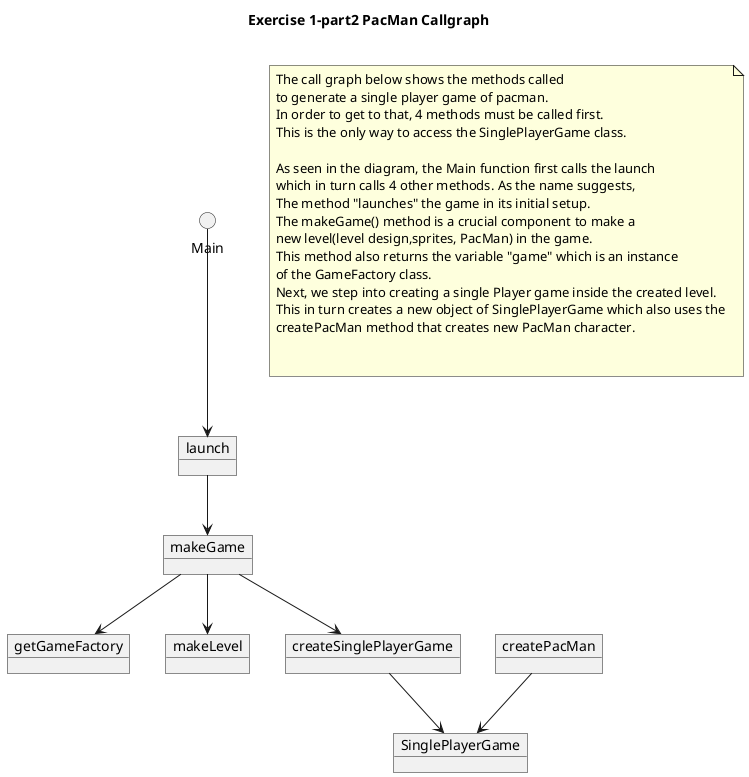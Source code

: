 @startuml

title Exercise 1-part2 PacMan Callgraph\n

circle Main
object launch
object makeGame
object getGameFactory
object makeLevel
object createSinglePlayerGame
object SinglePlayerGame
object createPacMan


Main -->launch
launch -->makeGame
makeGame-->getGameFactory
makeGame-->createSinglePlayerGame
makeGame-->makeLevel
createSinglePlayerGame-->SinglePlayerGame
createPacMan-->SinglePlayerGame

note as N1
  The call graph below shows the methods called
  to generate a single player game of pacman.
  In order to get to that, 4 methods must be called first.
  This is the only way to access the SinglePlayerGame class.
  
  As seen in the diagram, the Main function first calls the launch 
  which in turn calls 4 other methods. As the name suggests, 
  The method "launches" the game in its initial setup.
  The makeGame() method is a crucial component to make a 
  new level(level design,sprites, PacMan) in the game.
  This method also returns the variable "game" which is an instance
  of the GameFactory class.
  Next, we step into creating a single Player game inside the created level.
  This in turn creates a new object of SinglePlayerGame which also uses the 
  createPacMan method that creates new PacMan character.
  
 
end note
@enduml
